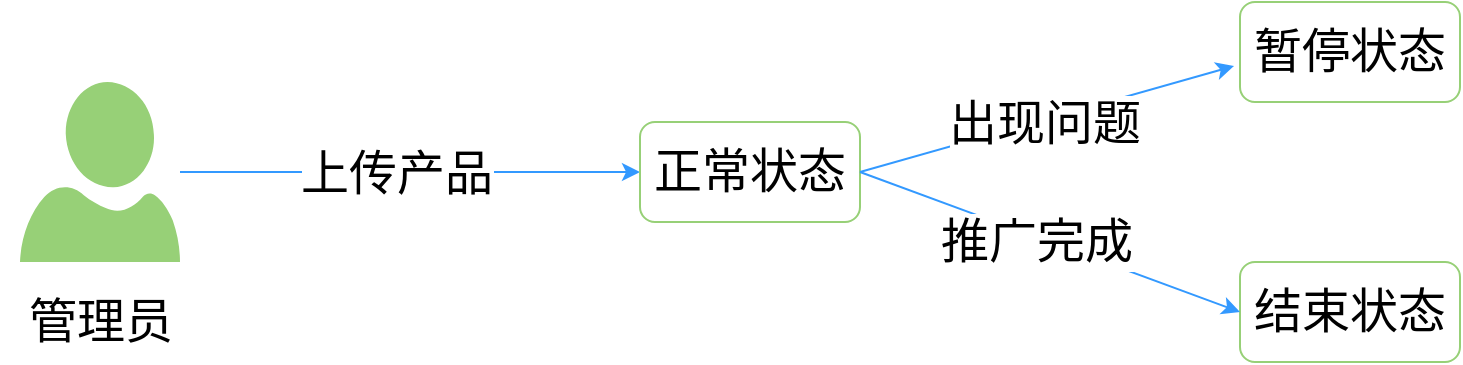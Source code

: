 <mxfile version="20.2.6" type="github">
  <diagram id="tMzKZlaHq2V3mYspbbGZ" name="第 1 页">
    <mxGraphModel dx="1426" dy="624" grid="1" gridSize="10" guides="1" tooltips="1" connect="1" arrows="1" fold="1" page="1" pageScale="1" pageWidth="827" pageHeight="1169" math="0" shadow="0">
      <root>
        <mxCell id="0" />
        <mxCell id="1" parent="0" />
        <mxCell id="cOp7ZHG7kyzDMP_RtQFX-9" style="edgeStyle=orthogonalEdgeStyle;rounded=0;orthogonalLoop=1;jettySize=auto;html=1;entryX=0;entryY=0.5;entryDx=0;entryDy=0;fontSize=24;strokeColor=#3399FF;" edge="1" parent="1" source="cOp7ZHG7kyzDMP_RtQFX-3" target="cOp7ZHG7kyzDMP_RtQFX-6">
          <mxGeometry relative="1" as="geometry" />
        </mxCell>
        <mxCell id="cOp7ZHG7kyzDMP_RtQFX-13" value="上传产品" style="edgeLabel;html=1;align=center;verticalAlign=middle;resizable=0;points=[];fontSize=24;" vertex="1" connectable="0" parent="cOp7ZHG7kyzDMP_RtQFX-9">
          <mxGeometry x="-0.067" y="-1" relative="1" as="geometry">
            <mxPoint as="offset" />
          </mxGeometry>
        </mxCell>
        <mxCell id="cOp7ZHG7kyzDMP_RtQFX-3" value="" style="verticalLabelPosition=bottom;html=1;verticalAlign=top;align=center;strokeColor=none;fillColor=#97D077;shape=mxgraph.azure.user;" vertex="1" parent="1">
          <mxGeometry x="70" y="250" width="80" height="90" as="geometry" />
        </mxCell>
        <mxCell id="cOp7ZHG7kyzDMP_RtQFX-5" value="&lt;font style=&quot;font-size: 24px;&quot;&gt;管理员&lt;/font&gt;" style="text;html=1;align=center;verticalAlign=middle;resizable=0;points=[];autosize=1;strokeColor=none;fillColor=none;" vertex="1" parent="1">
          <mxGeometry x="60" y="350" width="100" height="40" as="geometry" />
        </mxCell>
        <mxCell id="cOp7ZHG7kyzDMP_RtQFX-6" value="正常状态" style="rounded=1;whiteSpace=wrap;html=1;fontSize=24;fillColor=none;strokeColor=#97D077;" vertex="1" parent="1">
          <mxGeometry x="380" y="270" width="110" height="50" as="geometry" />
        </mxCell>
        <mxCell id="cOp7ZHG7kyzDMP_RtQFX-7" value="暂停状态" style="rounded=1;whiteSpace=wrap;html=1;fontSize=24;fillColor=none;strokeColor=#97D077;" vertex="1" parent="1">
          <mxGeometry x="680" y="210" width="110" height="50" as="geometry" />
        </mxCell>
        <mxCell id="cOp7ZHG7kyzDMP_RtQFX-8" value="结束状态" style="rounded=1;whiteSpace=wrap;html=1;fontSize=24;fillColor=none;strokeColor=#97D077;" vertex="1" parent="1">
          <mxGeometry x="680" y="340" width="110" height="50" as="geometry" />
        </mxCell>
        <mxCell id="cOp7ZHG7kyzDMP_RtQFX-11" value="" style="endArrow=classic;html=1;rounded=0;fontSize=24;strokeColor=#3399FF;exitX=1;exitY=0.5;exitDx=0;exitDy=0;entryX=-0.027;entryY=0.64;entryDx=0;entryDy=0;entryPerimeter=0;" edge="1" parent="1" source="cOp7ZHG7kyzDMP_RtQFX-6" target="cOp7ZHG7kyzDMP_RtQFX-7">
          <mxGeometry width="50" height="50" relative="1" as="geometry">
            <mxPoint x="380" y="330" as="sourcePoint" />
            <mxPoint x="430" y="280" as="targetPoint" />
          </mxGeometry>
        </mxCell>
        <mxCell id="cOp7ZHG7kyzDMP_RtQFX-14" value="出现问题" style="edgeLabel;html=1;align=center;verticalAlign=middle;resizable=0;points=[];fontSize=24;" vertex="1" connectable="0" parent="cOp7ZHG7kyzDMP_RtQFX-11">
          <mxGeometry x="-0.022" y="-2" relative="1" as="geometry">
            <mxPoint as="offset" />
          </mxGeometry>
        </mxCell>
        <mxCell id="cOp7ZHG7kyzDMP_RtQFX-12" value="" style="endArrow=classic;html=1;rounded=0;fontSize=24;strokeColor=#3399FF;exitX=1;exitY=0.5;exitDx=0;exitDy=0;entryX=0;entryY=0.5;entryDx=0;entryDy=0;" edge="1" parent="1" source="cOp7ZHG7kyzDMP_RtQFX-6" target="cOp7ZHG7kyzDMP_RtQFX-8">
          <mxGeometry width="50" height="50" relative="1" as="geometry">
            <mxPoint x="410" y="320" as="sourcePoint" />
            <mxPoint x="460" y="270" as="targetPoint" />
          </mxGeometry>
        </mxCell>
        <mxCell id="cOp7ZHG7kyzDMP_RtQFX-15" value="推广完成" style="edgeLabel;html=1;align=center;verticalAlign=middle;resizable=0;points=[];fontSize=24;" vertex="1" connectable="0" parent="cOp7ZHG7kyzDMP_RtQFX-12">
          <mxGeometry x="-0.065" y="-2" relative="1" as="geometry">
            <mxPoint as="offset" />
          </mxGeometry>
        </mxCell>
      </root>
    </mxGraphModel>
  </diagram>
</mxfile>
